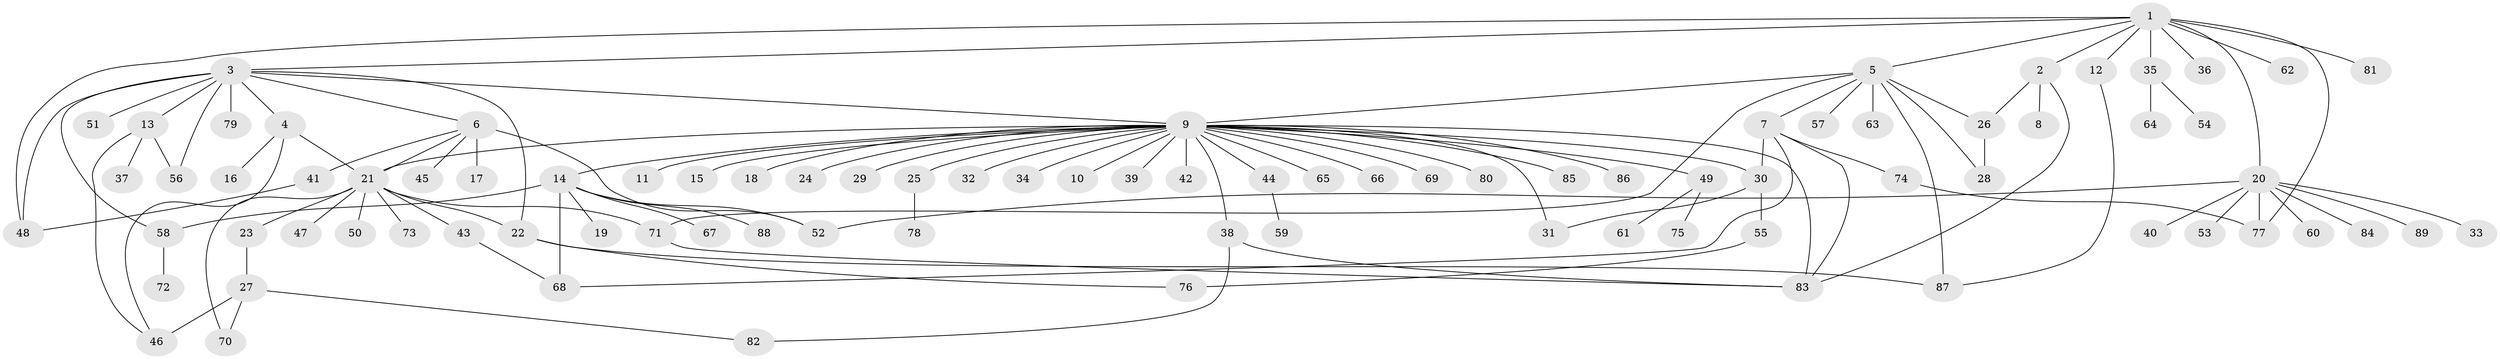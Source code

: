 // original degree distribution, {12: 0.02027027027027027, 5: 0.0472972972972973, 10: 0.013513513513513514, 11: 0.006756756756756757, 6: 0.006756756756756757, 2: 0.22297297297297297, 30: 0.006756756756756757, 1: 0.5405405405405406, 3: 0.07432432432432433, 7: 0.006756756756756757, 8: 0.006756756756756757, 4: 0.0472972972972973}
// Generated by graph-tools (version 1.1) at 2025/50/03/04/25 22:50:09]
// undirected, 89 vertices, 118 edges
graph export_dot {
  node [color=gray90,style=filled];
  1;
  2;
  3;
  4;
  5;
  6;
  7;
  8;
  9;
  10;
  11;
  12;
  13;
  14;
  15;
  16;
  17;
  18;
  19;
  20;
  21;
  22;
  23;
  24;
  25;
  26;
  27;
  28;
  29;
  30;
  31;
  32;
  33;
  34;
  35;
  36;
  37;
  38;
  39;
  40;
  41;
  42;
  43;
  44;
  45;
  46;
  47;
  48;
  49;
  50;
  51;
  52;
  53;
  54;
  55;
  56;
  57;
  58;
  59;
  60;
  61;
  62;
  63;
  64;
  65;
  66;
  67;
  68;
  69;
  70;
  71;
  72;
  73;
  74;
  75;
  76;
  77;
  78;
  79;
  80;
  81;
  82;
  83;
  84;
  85;
  86;
  87;
  88;
  89;
  1 -- 2 [weight=1.0];
  1 -- 3 [weight=1.0];
  1 -- 5 [weight=1.0];
  1 -- 12 [weight=1.0];
  1 -- 20 [weight=1.0];
  1 -- 35 [weight=1.0];
  1 -- 36 [weight=1.0];
  1 -- 48 [weight=1.0];
  1 -- 62 [weight=1.0];
  1 -- 77 [weight=1.0];
  1 -- 81 [weight=1.0];
  2 -- 8 [weight=1.0];
  2 -- 26 [weight=1.0];
  2 -- 83 [weight=1.0];
  3 -- 4 [weight=1.0];
  3 -- 6 [weight=1.0];
  3 -- 9 [weight=1.0];
  3 -- 13 [weight=1.0];
  3 -- 22 [weight=1.0];
  3 -- 48 [weight=1.0];
  3 -- 51 [weight=1.0];
  3 -- 56 [weight=1.0];
  3 -- 58 [weight=1.0];
  3 -- 79 [weight=1.0];
  4 -- 16 [weight=1.0];
  4 -- 21 [weight=1.0];
  4 -- 46 [weight=1.0];
  5 -- 7 [weight=1.0];
  5 -- 9 [weight=1.0];
  5 -- 26 [weight=1.0];
  5 -- 28 [weight=1.0];
  5 -- 57 [weight=1.0];
  5 -- 63 [weight=1.0];
  5 -- 71 [weight=1.0];
  5 -- 87 [weight=1.0];
  6 -- 17 [weight=1.0];
  6 -- 21 [weight=1.0];
  6 -- 41 [weight=1.0];
  6 -- 45 [weight=1.0];
  6 -- 52 [weight=5.0];
  7 -- 30 [weight=1.0];
  7 -- 68 [weight=1.0];
  7 -- 74 [weight=1.0];
  7 -- 83 [weight=1.0];
  9 -- 10 [weight=1.0];
  9 -- 11 [weight=1.0];
  9 -- 14 [weight=1.0];
  9 -- 15 [weight=1.0];
  9 -- 18 [weight=1.0];
  9 -- 21 [weight=1.0];
  9 -- 24 [weight=1.0];
  9 -- 25 [weight=1.0];
  9 -- 29 [weight=1.0];
  9 -- 30 [weight=1.0];
  9 -- 31 [weight=1.0];
  9 -- 32 [weight=1.0];
  9 -- 34 [weight=1.0];
  9 -- 38 [weight=1.0];
  9 -- 39 [weight=1.0];
  9 -- 42 [weight=1.0];
  9 -- 44 [weight=1.0];
  9 -- 49 [weight=1.0];
  9 -- 65 [weight=1.0];
  9 -- 66 [weight=1.0];
  9 -- 69 [weight=1.0];
  9 -- 80 [weight=1.0];
  9 -- 83 [weight=1.0];
  9 -- 85 [weight=1.0];
  9 -- 86 [weight=1.0];
  12 -- 87 [weight=1.0];
  13 -- 37 [weight=1.0];
  13 -- 46 [weight=2.0];
  13 -- 56 [weight=2.0];
  14 -- 19 [weight=1.0];
  14 -- 52 [weight=1.0];
  14 -- 58 [weight=1.0];
  14 -- 67 [weight=1.0];
  14 -- 68 [weight=1.0];
  14 -- 88 [weight=1.0];
  20 -- 33 [weight=1.0];
  20 -- 40 [weight=1.0];
  20 -- 52 [weight=1.0];
  20 -- 53 [weight=1.0];
  20 -- 60 [weight=1.0];
  20 -- 77 [weight=1.0];
  20 -- 84 [weight=1.0];
  20 -- 89 [weight=1.0];
  21 -- 22 [weight=1.0];
  21 -- 23 [weight=1.0];
  21 -- 43 [weight=1.0];
  21 -- 47 [weight=1.0];
  21 -- 50 [weight=1.0];
  21 -- 70 [weight=1.0];
  21 -- 71 [weight=1.0];
  21 -- 73 [weight=1.0];
  22 -- 76 [weight=1.0];
  22 -- 87 [weight=1.0];
  23 -- 27 [weight=1.0];
  25 -- 78 [weight=1.0];
  26 -- 28 [weight=2.0];
  27 -- 46 [weight=3.0];
  27 -- 70 [weight=1.0];
  27 -- 82 [weight=1.0];
  30 -- 31 [weight=1.0];
  30 -- 55 [weight=1.0];
  35 -- 54 [weight=1.0];
  35 -- 64 [weight=1.0];
  38 -- 82 [weight=1.0];
  38 -- 83 [weight=1.0];
  41 -- 48 [weight=1.0];
  43 -- 68 [weight=1.0];
  44 -- 59 [weight=1.0];
  49 -- 61 [weight=1.0];
  49 -- 75 [weight=1.0];
  55 -- 76 [weight=2.0];
  58 -- 72 [weight=1.0];
  71 -- 83 [weight=1.0];
  74 -- 77 [weight=1.0];
}
